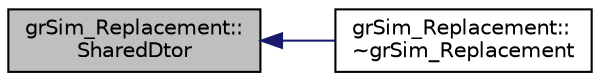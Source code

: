 digraph "grSim_Replacement::SharedDtor"
{
 // INTERACTIVE_SVG=YES
  edge [fontname="Helvetica",fontsize="10",labelfontname="Helvetica",labelfontsize="10"];
  node [fontname="Helvetica",fontsize="10",shape=record];
  rankdir="LR";
  Node1 [label="grSim_Replacement::\lSharedDtor",height=0.2,width=0.4,color="black", fillcolor="grey75", style="filled", fontcolor="black"];
  Node1 -> Node2 [dir="back",color="midnightblue",fontsize="10",style="solid",fontname="Helvetica"];
  Node2 [label="grSim_Replacement::\l~grSim_Replacement",height=0.2,width=0.4,color="black", fillcolor="white", style="filled",URL="$d0/de6/classgr_sim___replacement.html#aa5b7f1ef15841db3e54ad08ff81f7dcf"];
}
